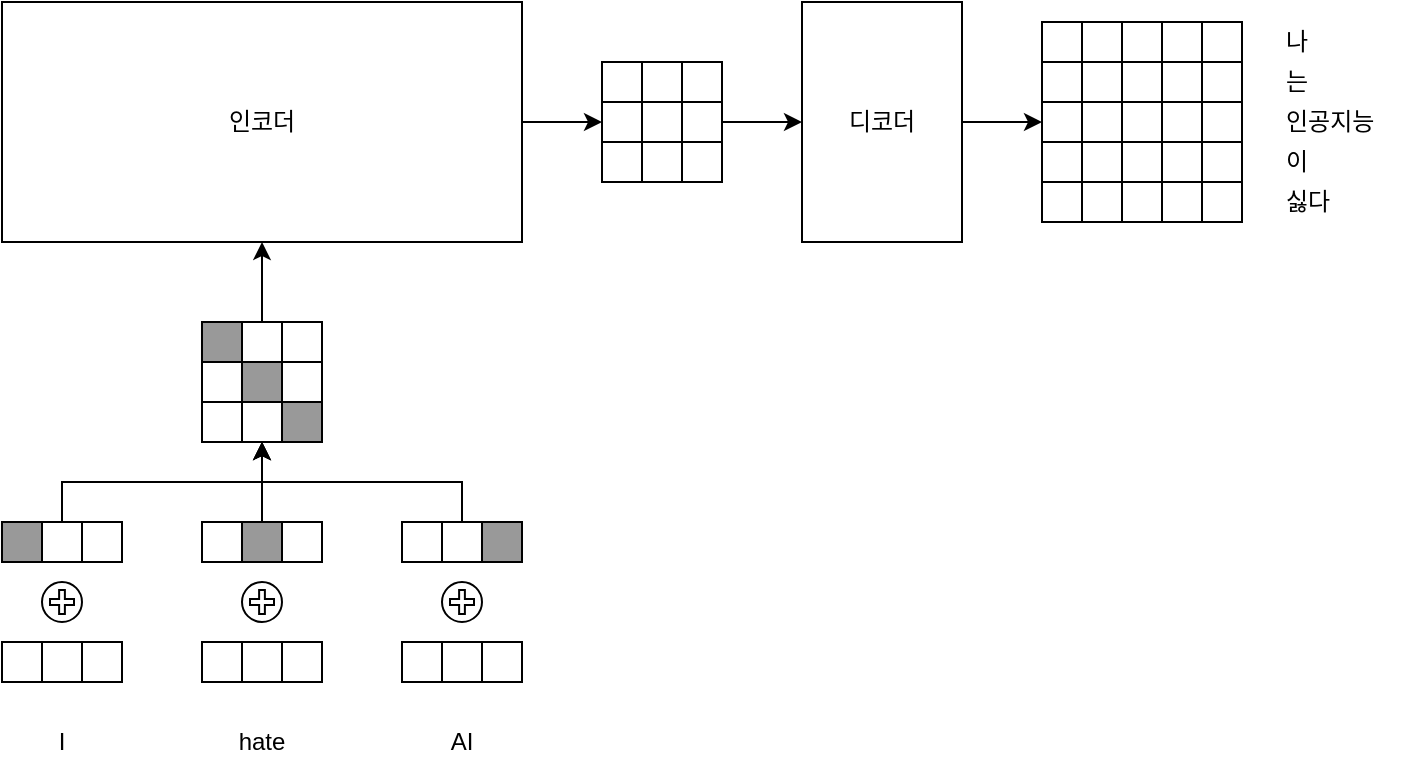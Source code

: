 <mxfile version="12.9.12"><diagram id="gSFtgMqGi9ohHK26Lygv" name="Page-1"><mxGraphModel dx="451" dy="158" grid="1" gridSize="10" guides="1" tooltips="1" connect="1" arrows="1" fold="1" page="1" pageScale="1" pageWidth="850" pageHeight="1100" math="0" shadow="0"><root><mxCell id="0"/><mxCell id="1" parent="0"/><mxCell id="Qm2T9JlyRPmXL9uz5Jr--152" style="edgeStyle=orthogonalEdgeStyle;rounded=0;orthogonalLoop=1;jettySize=auto;html=1;exitX=1;exitY=0.5;exitDx=0;exitDy=0;entryX=0;entryY=0.5;entryDx=0;entryDy=0;fontColor=#B3B3B3;" parent="1" source="Qm2T9JlyRPmXL9uz5Jr--1" target="Qm2T9JlyRPmXL9uz5Jr--71" edge="1"><mxGeometry relative="1" as="geometry"/></mxCell><mxCell id="Qm2T9JlyRPmXL9uz5Jr--1" value="인코더" style="rounded=0;whiteSpace=wrap;html=1;align=center;verticalAlign=middle;" parent="1" vertex="1"><mxGeometry x="100" y="400" width="260" height="120" as="geometry"/></mxCell><mxCell id="Qm2T9JlyRPmXL9uz5Jr--9" style="edgeStyle=orthogonalEdgeStyle;rounded=0;orthogonalLoop=1;jettySize=auto;html=1;exitX=1;exitY=0.5;exitDx=0;exitDy=0;entryX=0;entryY=0.5;entryDx=0;entryDy=0;" parent="1" source="Qm2T9JlyRPmXL9uz5Jr--2" target="Qm2T9JlyRPmXL9uz5Jr--94" edge="1"><mxGeometry relative="1" as="geometry"><mxPoint x="790" y="550" as="targetPoint"/></mxGeometry></mxCell><mxCell id="Qm2T9JlyRPmXL9uz5Jr--2" value="디코더" style="rounded=0;whiteSpace=wrap;html=1;" parent="1" vertex="1"><mxGeometry x="500" y="400" width="80" height="120" as="geometry"/></mxCell><mxCell id="Qm2T9JlyRPmXL9uz5Jr--20" style="edgeStyle=orthogonalEdgeStyle;rounded=0;orthogonalLoop=1;jettySize=auto;html=1;exitX=1;exitY=0.5;exitDx=0;exitDy=0;entryX=0;entryY=0.5;entryDx=0;entryDy=0;" parent="1" source="Qm2T9JlyRPmXL9uz5Jr--73" target="Qm2T9JlyRPmXL9uz5Jr--2" edge="1"><mxGeometry relative="1" as="geometry"><mxPoint x="630" y="550" as="sourcePoint"/></mxGeometry></mxCell><mxCell id="Qm2T9JlyRPmXL9uz5Jr--30" value="" style="rounded=0;whiteSpace=wrap;html=1;" parent="1" vertex="1"><mxGeometry x="400" y="430" width="20" height="20" as="geometry"/></mxCell><mxCell id="Qm2T9JlyRPmXL9uz5Jr--31" value="" style="rounded=0;whiteSpace=wrap;html=1;" parent="1" vertex="1"><mxGeometry x="420" y="430" width="20" height="20" as="geometry"/></mxCell><mxCell id="Qm2T9JlyRPmXL9uz5Jr--32" value="" style="rounded=0;whiteSpace=wrap;html=1;" parent="1" vertex="1"><mxGeometry x="440" y="430" width="20" height="20" as="geometry"/></mxCell><mxCell id="Qm2T9JlyRPmXL9uz5Jr--53" value="" style="rounded=0;whiteSpace=wrap;html=1;" parent="1" vertex="1"><mxGeometry x="100" y="720" width="20" height="20" as="geometry"/></mxCell><mxCell id="Qm2T9JlyRPmXL9uz5Jr--54" value="" style="rounded=0;whiteSpace=wrap;html=1;" parent="1" vertex="1"><mxGeometry x="120" y="720" width="20" height="20" as="geometry"/></mxCell><mxCell id="Qm2T9JlyRPmXL9uz5Jr--55" value="" style="rounded=0;whiteSpace=wrap;html=1;" parent="1" vertex="1"><mxGeometry x="140" y="720" width="20" height="20" as="geometry"/></mxCell><mxCell id="Qm2T9JlyRPmXL9uz5Jr--56" value="" style="rounded=0;whiteSpace=wrap;html=1;" parent="1" vertex="1"><mxGeometry x="200" y="720" width="20" height="20" as="geometry"/></mxCell><mxCell id="Qm2T9JlyRPmXL9uz5Jr--57" value="" style="rounded=0;whiteSpace=wrap;html=1;" parent="1" vertex="1"><mxGeometry x="220" y="720" width="20" height="20" as="geometry"/></mxCell><mxCell id="Qm2T9JlyRPmXL9uz5Jr--58" value="" style="rounded=0;whiteSpace=wrap;html=1;" parent="1" vertex="1"><mxGeometry x="240" y="720" width="20" height="20" as="geometry"/></mxCell><mxCell id="Qm2T9JlyRPmXL9uz5Jr--62" value="I" style="text;html=1;strokeColor=none;fillColor=none;align=center;verticalAlign=middle;whiteSpace=wrap;rounded=0;" parent="1" vertex="1"><mxGeometry x="100" y="760" width="60" height="20" as="geometry"/></mxCell><mxCell id="Qm2T9JlyRPmXL9uz5Jr--63" value="hate" style="text;html=1;strokeColor=none;fillColor=none;align=center;verticalAlign=middle;whiteSpace=wrap;rounded=0;" parent="1" vertex="1"><mxGeometry x="200" y="760" width="60" height="20" as="geometry"/></mxCell><mxCell id="Qm2T9JlyRPmXL9uz5Jr--64" value="AI" style="text;html=1;strokeColor=none;fillColor=none;align=center;verticalAlign=middle;whiteSpace=wrap;rounded=0;" parent="1" vertex="1"><mxGeometry x="300" y="760" width="60" height="20" as="geometry"/></mxCell><mxCell id="Qm2T9JlyRPmXL9uz5Jr--71" value="" style="rounded=0;whiteSpace=wrap;html=1;" parent="1" vertex="1"><mxGeometry x="400" y="450" width="20" height="20" as="geometry"/></mxCell><mxCell id="Qm2T9JlyRPmXL9uz5Jr--72" value="" style="rounded=0;whiteSpace=wrap;html=1;" parent="1" vertex="1"><mxGeometry x="420" y="450" width="20" height="20" as="geometry"/></mxCell><mxCell id="Qm2T9JlyRPmXL9uz5Jr--73" value="" style="rounded=0;whiteSpace=wrap;html=1;" parent="1" vertex="1"><mxGeometry x="440" y="450" width="20" height="20" as="geometry"/></mxCell><mxCell id="Qm2T9JlyRPmXL9uz5Jr--74" value="" style="rounded=0;whiteSpace=wrap;html=1;" parent="1" vertex="1"><mxGeometry x="400" y="470" width="20" height="20" as="geometry"/></mxCell><mxCell id="Qm2T9JlyRPmXL9uz5Jr--75" value="" style="rounded=0;whiteSpace=wrap;html=1;" parent="1" vertex="1"><mxGeometry x="420" y="470" width="20" height="20" as="geometry"/></mxCell><mxCell id="Qm2T9JlyRPmXL9uz5Jr--76" value="" style="rounded=0;whiteSpace=wrap;html=1;" parent="1" vertex="1"><mxGeometry x="440" y="470" width="20" height="20" as="geometry"/></mxCell><mxCell id="Qm2T9JlyRPmXL9uz5Jr--88" value="" style="rounded=0;whiteSpace=wrap;html=1;" parent="1" vertex="1"><mxGeometry x="620" y="410" width="20" height="20" as="geometry"/></mxCell><mxCell id="Qm2T9JlyRPmXL9uz5Jr--89" value="" style="rounded=0;whiteSpace=wrap;html=1;" parent="1" vertex="1"><mxGeometry x="640" y="410" width="20" height="20" as="geometry"/></mxCell><mxCell id="Qm2T9JlyRPmXL9uz5Jr--90" value="" style="rounded=0;whiteSpace=wrap;html=1;" parent="1" vertex="1"><mxGeometry x="660" y="410" width="20" height="20" as="geometry"/></mxCell><mxCell id="Qm2T9JlyRPmXL9uz5Jr--91" value="" style="rounded=0;whiteSpace=wrap;html=1;" parent="1" vertex="1"><mxGeometry x="620" y="430" width="20" height="20" as="geometry"/></mxCell><mxCell id="Qm2T9JlyRPmXL9uz5Jr--92" value="" style="rounded=0;whiteSpace=wrap;html=1;" parent="1" vertex="1"><mxGeometry x="640" y="430" width="20" height="20" as="geometry"/></mxCell><mxCell id="Qm2T9JlyRPmXL9uz5Jr--93" value="" style="rounded=0;whiteSpace=wrap;html=1;" parent="1" vertex="1"><mxGeometry x="660" y="430" width="20" height="20" as="geometry"/></mxCell><mxCell id="Qm2T9JlyRPmXL9uz5Jr--94" value="" style="rounded=0;whiteSpace=wrap;html=1;" parent="1" vertex="1"><mxGeometry x="620" y="450" width="20" height="20" as="geometry"/></mxCell><mxCell id="Qm2T9JlyRPmXL9uz5Jr--95" value="" style="rounded=0;whiteSpace=wrap;html=1;" parent="1" vertex="1"><mxGeometry x="640" y="450" width="20" height="20" as="geometry"/></mxCell><mxCell id="Qm2T9JlyRPmXL9uz5Jr--96" value="" style="rounded=0;whiteSpace=wrap;html=1;" parent="1" vertex="1"><mxGeometry x="660" y="450" width="20" height="20" as="geometry"/></mxCell><mxCell id="Qm2T9JlyRPmXL9uz5Jr--97" value="" style="rounded=0;whiteSpace=wrap;html=1;" parent="1" vertex="1"><mxGeometry x="620" y="470" width="20" height="20" as="geometry"/></mxCell><mxCell id="Qm2T9JlyRPmXL9uz5Jr--98" value="" style="rounded=0;whiteSpace=wrap;html=1;" parent="1" vertex="1"><mxGeometry x="640" y="470" width="20" height="20" as="geometry"/></mxCell><mxCell id="Qm2T9JlyRPmXL9uz5Jr--99" value="" style="rounded=0;whiteSpace=wrap;html=1;" parent="1" vertex="1"><mxGeometry x="660" y="470" width="20" height="20" as="geometry"/></mxCell><mxCell id="Qm2T9JlyRPmXL9uz5Jr--100" value="나" style="text;html=1;strokeColor=none;fillColor=none;align=left;verticalAlign=middle;whiteSpace=wrap;rounded=0;" parent="1" vertex="1"><mxGeometry x="740" y="410" width="60" height="20" as="geometry"/></mxCell><mxCell id="Qm2T9JlyRPmXL9uz5Jr--103" value="는" style="text;html=1;strokeColor=none;fillColor=none;align=left;verticalAlign=middle;whiteSpace=wrap;rounded=0;" parent="1" vertex="1"><mxGeometry x="740" y="430" width="60" height="20" as="geometry"/></mxCell><mxCell id="Qm2T9JlyRPmXL9uz5Jr--104" value="인공지능" style="text;html=1;strokeColor=none;fillColor=none;align=left;verticalAlign=middle;whiteSpace=wrap;rounded=0;" parent="1" vertex="1"><mxGeometry x="740" y="450" width="60" height="20" as="geometry"/></mxCell><mxCell id="Qm2T9JlyRPmXL9uz5Jr--105" value="이" style="text;html=1;strokeColor=none;fillColor=none;align=left;verticalAlign=middle;whiteSpace=wrap;rounded=0;" parent="1" vertex="1"><mxGeometry x="740" y="470" width="60" height="20" as="geometry"/></mxCell><mxCell id="Qm2T9JlyRPmXL9uz5Jr--106" value="싫다" style="text;html=1;strokeColor=none;fillColor=none;align=left;verticalAlign=middle;whiteSpace=wrap;rounded=0;" parent="1" vertex="1"><mxGeometry x="740" y="490" width="60" height="20" as="geometry"/></mxCell><mxCell id="Qm2T9JlyRPmXL9uz5Jr--107" value="" style="rounded=0;whiteSpace=wrap;html=1;" parent="1" vertex="1"><mxGeometry x="620" y="490" width="20" height="20" as="geometry"/></mxCell><mxCell id="Qm2T9JlyRPmXL9uz5Jr--108" value="" style="rounded=0;whiteSpace=wrap;html=1;" parent="1" vertex="1"><mxGeometry x="640" y="490" width="20" height="20" as="geometry"/></mxCell><mxCell id="Qm2T9JlyRPmXL9uz5Jr--109" value="" style="rounded=0;whiteSpace=wrap;html=1;" parent="1" vertex="1"><mxGeometry x="660" y="490" width="20" height="20" as="geometry"/></mxCell><mxCell id="Qm2T9JlyRPmXL9uz5Jr--126" value="" style="rounded=0;whiteSpace=wrap;html=1;" parent="1" vertex="1"><mxGeometry x="300" y="720" width="20" height="20" as="geometry"/></mxCell><mxCell id="Qm2T9JlyRPmXL9uz5Jr--127" value="" style="rounded=0;whiteSpace=wrap;html=1;" parent="1" vertex="1"><mxGeometry x="320" y="720" width="20" height="20" as="geometry"/></mxCell><mxCell id="Qm2T9JlyRPmXL9uz5Jr--128" value="" style="rounded=0;whiteSpace=wrap;html=1;" parent="1" vertex="1"><mxGeometry x="340" y="720" width="20" height="20" as="geometry"/></mxCell><mxCell id="Qm2T9JlyRPmXL9uz5Jr--139" value="" style="rounded=0;whiteSpace=wrap;html=1;labelBackgroundColor=none;fillColor=#999999;strokeColor=#000000;fontColor=#333333;" parent="1" vertex="1"><mxGeometry x="100" y="660" width="20" height="20" as="geometry"/></mxCell><mxCell id="Qm2T9JlyRPmXL9uz5Jr--148" style="edgeStyle=orthogonalEdgeStyle;rounded=0;orthogonalLoop=1;jettySize=auto;html=1;exitX=0.5;exitY=0;exitDx=0;exitDy=0;entryX=0.5;entryY=1;entryDx=0;entryDy=0;fontColor=#B3B3B3;" parent="1" source="Qm2T9JlyRPmXL9uz5Jr--140" target="Qm2T9JlyRPmXL9uz5Jr--160" edge="1"><mxGeometry relative="1" as="geometry"><mxPoint x="230" y="640" as="targetPoint"/></mxGeometry></mxCell><mxCell id="Qm2T9JlyRPmXL9uz5Jr--140" value="" style="rounded=0;whiteSpace=wrap;html=1;" parent="1" vertex="1"><mxGeometry x="120" y="660" width="20" height="20" as="geometry"/></mxCell><mxCell id="Qm2T9JlyRPmXL9uz5Jr--141" value="" style="rounded=0;whiteSpace=wrap;html=1;" parent="1" vertex="1"><mxGeometry x="140" y="660" width="20" height="20" as="geometry"/></mxCell><mxCell id="Qm2T9JlyRPmXL9uz5Jr--142" value="" style="rounded=0;whiteSpace=wrap;html=1;" parent="1" vertex="1"><mxGeometry x="200" y="660" width="20" height="20" as="geometry"/></mxCell><mxCell id="Qm2T9JlyRPmXL9uz5Jr--150" style="edgeStyle=orthogonalEdgeStyle;rounded=0;orthogonalLoop=1;jettySize=auto;html=1;exitX=0.5;exitY=0;exitDx=0;exitDy=0;fontColor=#B3B3B3;entryX=0.5;entryY=1;entryDx=0;entryDy=0;" parent="1" source="Qm2T9JlyRPmXL9uz5Jr--143" target="Qm2T9JlyRPmXL9uz5Jr--160" edge="1"><mxGeometry relative="1" as="geometry"><mxPoint x="230" y="640" as="targetPoint"/></mxGeometry></mxCell><mxCell id="Qm2T9JlyRPmXL9uz5Jr--143" value="" style="rounded=0;whiteSpace=wrap;html=1;fillColor=#999999;" parent="1" vertex="1"><mxGeometry x="220" y="660" width="20" height="20" as="geometry"/></mxCell><mxCell id="Qm2T9JlyRPmXL9uz5Jr--144" value="" style="rounded=0;whiteSpace=wrap;html=1;" parent="1" vertex="1"><mxGeometry x="240" y="660" width="20" height="20" as="geometry"/></mxCell><mxCell id="Qm2T9JlyRPmXL9uz5Jr--145" value="" style="rounded=0;whiteSpace=wrap;html=1;" parent="1" vertex="1"><mxGeometry x="300" y="660" width="20" height="20" as="geometry"/></mxCell><mxCell id="Qm2T9JlyRPmXL9uz5Jr--151" style="edgeStyle=orthogonalEdgeStyle;rounded=0;orthogonalLoop=1;jettySize=auto;html=1;exitX=0.5;exitY=0;exitDx=0;exitDy=0;fontColor=#B3B3B3;entryX=0.5;entryY=1;entryDx=0;entryDy=0;" parent="1" source="Qm2T9JlyRPmXL9uz5Jr--146" target="Qm2T9JlyRPmXL9uz5Jr--160" edge="1"><mxGeometry relative="1" as="geometry"><mxPoint x="230" y="640" as="targetPoint"/></mxGeometry></mxCell><mxCell id="Qm2T9JlyRPmXL9uz5Jr--146" value="" style="rounded=0;whiteSpace=wrap;html=1;" parent="1" vertex="1"><mxGeometry x="320" y="660" width="20" height="20" as="geometry"/></mxCell><mxCell id="Qm2T9JlyRPmXL9uz5Jr--147" value="" style="rounded=0;whiteSpace=wrap;html=1;fillColor=#999999;" parent="1" vertex="1"><mxGeometry x="340" y="660" width="20" height="20" as="geometry"/></mxCell><mxCell id="Qm2T9JlyRPmXL9uz5Jr--153" value="" style="rounded=0;whiteSpace=wrap;html=1;fillColor=#999999;" parent="1" vertex="1"><mxGeometry x="200" y="560" width="20" height="20" as="geometry"/></mxCell><mxCell id="Qm2T9JlyRPmXL9uz5Jr--162" style="edgeStyle=orthogonalEdgeStyle;rounded=0;orthogonalLoop=1;jettySize=auto;html=1;exitX=0.5;exitY=0;exitDx=0;exitDy=0;entryX=0.5;entryY=1;entryDx=0;entryDy=0;fontColor=#B3B3B3;" parent="1" source="Qm2T9JlyRPmXL9uz5Jr--154" target="Qm2T9JlyRPmXL9uz5Jr--1" edge="1"><mxGeometry relative="1" as="geometry"/></mxCell><mxCell id="Qm2T9JlyRPmXL9uz5Jr--154" value="" style="rounded=0;whiteSpace=wrap;html=1;" parent="1" vertex="1"><mxGeometry x="220" y="560" width="20" height="20" as="geometry"/></mxCell><mxCell id="Qm2T9JlyRPmXL9uz5Jr--155" value="" style="rounded=0;whiteSpace=wrap;html=1;" parent="1" vertex="1"><mxGeometry x="240" y="560" width="20" height="20" as="geometry"/></mxCell><mxCell id="Qm2T9JlyRPmXL9uz5Jr--156" value="" style="rounded=0;whiteSpace=wrap;html=1;" parent="1" vertex="1"><mxGeometry x="200" y="580" width="20" height="20" as="geometry"/></mxCell><mxCell id="Qm2T9JlyRPmXL9uz5Jr--157" value="" style="rounded=0;whiteSpace=wrap;html=1;fillColor=#999999;" parent="1" vertex="1"><mxGeometry x="220" y="580" width="20" height="20" as="geometry"/></mxCell><mxCell id="Qm2T9JlyRPmXL9uz5Jr--158" value="" style="rounded=0;whiteSpace=wrap;html=1;" parent="1" vertex="1"><mxGeometry x="240" y="580" width="20" height="20" as="geometry"/></mxCell><mxCell id="Qm2T9JlyRPmXL9uz5Jr--159" value="" style="rounded=0;whiteSpace=wrap;html=1;" parent="1" vertex="1"><mxGeometry x="200" y="600" width="20" height="20" as="geometry"/></mxCell><mxCell id="Qm2T9JlyRPmXL9uz5Jr--160" value="" style="rounded=0;whiteSpace=wrap;html=1;" parent="1" vertex="1"><mxGeometry x="220" y="600" width="20" height="20" as="geometry"/></mxCell><mxCell id="Qm2T9JlyRPmXL9uz5Jr--161" value="" style="rounded=0;whiteSpace=wrap;html=1;fillColor=#999999;" parent="1" vertex="1"><mxGeometry x="240" y="600" width="20" height="20" as="geometry"/></mxCell><mxCell id="Qm2T9JlyRPmXL9uz5Jr--164" value="" style="shape=mxgraph.bpmn.shape;html=1;verticalLabelPosition=bottom;labelBackgroundColor=#ffffff;verticalAlign=top;align=center;perimeter=ellipsePerimeter;outlineConnect=0;outline=standard;symbol=parallelMultiple;strokeColor=#000000;fillColor=none;fontColor=#B3B3B3;" parent="1" vertex="1"><mxGeometry x="120" y="690" width="20" height="20" as="geometry"/></mxCell><mxCell id="Qm2T9JlyRPmXL9uz5Jr--167" value="" style="shape=mxgraph.bpmn.shape;html=1;verticalLabelPosition=bottom;labelBackgroundColor=#ffffff;verticalAlign=top;align=center;perimeter=ellipsePerimeter;outlineConnect=0;outline=standard;symbol=parallelMultiple;strokeColor=#000000;fillColor=none;fontColor=#B3B3B3;" parent="1" vertex="1"><mxGeometry x="220" y="690" width="20" height="20" as="geometry"/></mxCell><mxCell id="Qm2T9JlyRPmXL9uz5Jr--168" value="" style="shape=mxgraph.bpmn.shape;html=1;verticalLabelPosition=bottom;labelBackgroundColor=#ffffff;verticalAlign=top;align=center;perimeter=ellipsePerimeter;outlineConnect=0;outline=standard;symbol=parallelMultiple;strokeColor=#000000;fillColor=none;fontColor=#B3B3B3;" parent="1" vertex="1"><mxGeometry x="320" y="690" width="20" height="20" as="geometry"/></mxCell><mxCell id="ElPxXDPhUlXJSgeChYzo-1" value="" style="rounded=0;whiteSpace=wrap;html=1;" vertex="1" parent="1"><mxGeometry x="680" y="410" width="20" height="20" as="geometry"/></mxCell><mxCell id="ElPxXDPhUlXJSgeChYzo-2" value="" style="rounded=0;whiteSpace=wrap;html=1;" vertex="1" parent="1"><mxGeometry x="680" y="430" width="20" height="20" as="geometry"/></mxCell><mxCell id="ElPxXDPhUlXJSgeChYzo-3" value="" style="rounded=0;whiteSpace=wrap;html=1;" vertex="1" parent="1"><mxGeometry x="680" y="450" width="20" height="20" as="geometry"/></mxCell><mxCell id="ElPxXDPhUlXJSgeChYzo-4" value="" style="rounded=0;whiteSpace=wrap;html=1;" vertex="1" parent="1"><mxGeometry x="680" y="470" width="20" height="20" as="geometry"/></mxCell><mxCell id="ElPxXDPhUlXJSgeChYzo-5" value="" style="rounded=0;whiteSpace=wrap;html=1;" vertex="1" parent="1"><mxGeometry x="680" y="490" width="20" height="20" as="geometry"/></mxCell><mxCell id="ElPxXDPhUlXJSgeChYzo-6" value="" style="rounded=0;whiteSpace=wrap;html=1;" vertex="1" parent="1"><mxGeometry x="700" y="410" width="20" height="20" as="geometry"/></mxCell><mxCell id="ElPxXDPhUlXJSgeChYzo-7" value="" style="rounded=0;whiteSpace=wrap;html=1;" vertex="1" parent="1"><mxGeometry x="700" y="430" width="20" height="20" as="geometry"/></mxCell><mxCell id="ElPxXDPhUlXJSgeChYzo-8" value="" style="rounded=0;whiteSpace=wrap;html=1;" vertex="1" parent="1"><mxGeometry x="700" y="450" width="20" height="20" as="geometry"/></mxCell><mxCell id="ElPxXDPhUlXJSgeChYzo-9" value="" style="rounded=0;whiteSpace=wrap;html=1;" vertex="1" parent="1"><mxGeometry x="700" y="470" width="20" height="20" as="geometry"/></mxCell><mxCell id="ElPxXDPhUlXJSgeChYzo-10" value="" style="rounded=0;whiteSpace=wrap;html=1;" vertex="1" parent="1"><mxGeometry x="700" y="490" width="20" height="20" as="geometry"/></mxCell></root></mxGraphModel></diagram></mxfile>